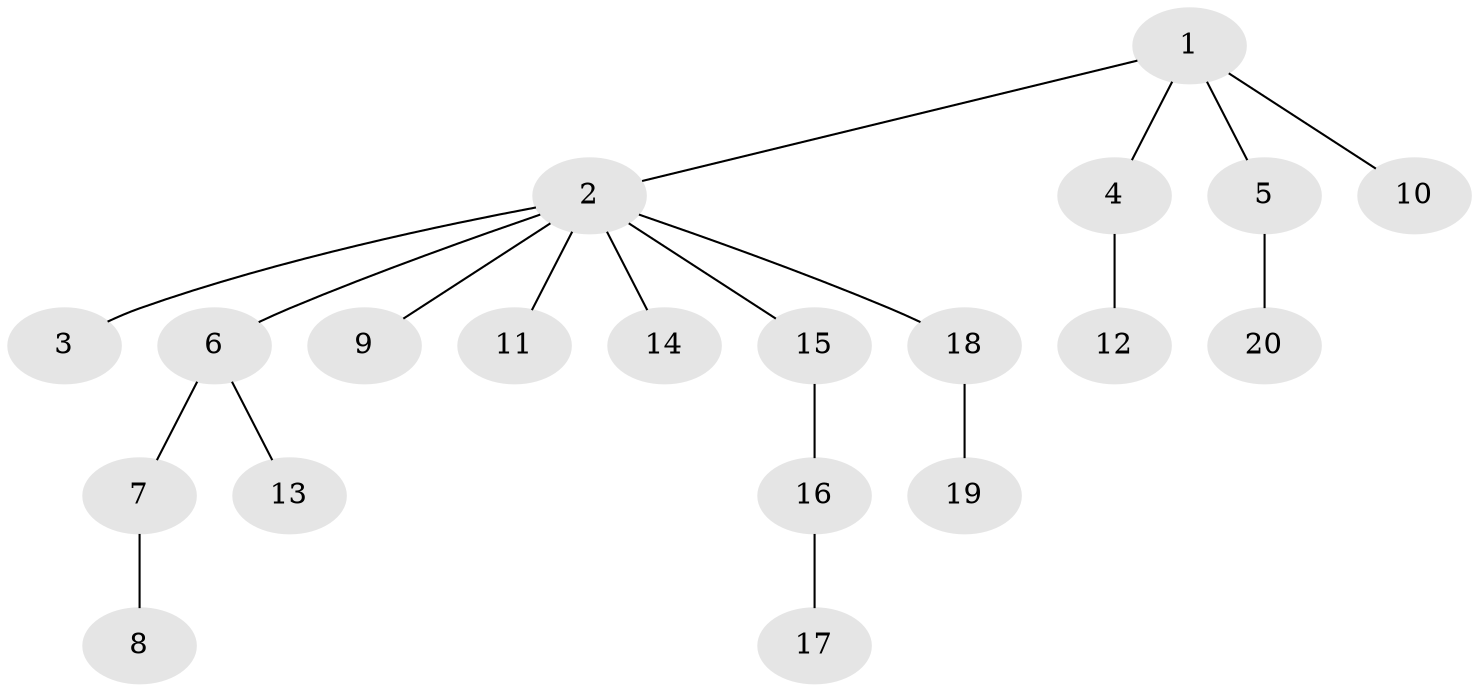 // original degree distribution, {6: 0.015151515151515152, 5: 0.015151515151515152, 3: 0.16666666666666666, 2: 0.2727272727272727, 4: 0.07575757575757576, 1: 0.45454545454545453}
// Generated by graph-tools (version 1.1) at 2025/51/03/04/25 22:51:41]
// undirected, 20 vertices, 19 edges
graph export_dot {
  node [color=gray90,style=filled];
  1;
  2;
  3;
  4;
  5;
  6;
  7;
  8;
  9;
  10;
  11;
  12;
  13;
  14;
  15;
  16;
  17;
  18;
  19;
  20;
  1 -- 2 [weight=1.0];
  1 -- 4 [weight=1.0];
  1 -- 5 [weight=1.0];
  1 -- 10 [weight=1.0];
  2 -- 3 [weight=1.0];
  2 -- 6 [weight=1.0];
  2 -- 9 [weight=1.0];
  2 -- 11 [weight=1.0];
  2 -- 14 [weight=1.0];
  2 -- 15 [weight=1.0];
  2 -- 18 [weight=1.0];
  4 -- 12 [weight=1.0];
  5 -- 20 [weight=1.0];
  6 -- 7 [weight=1.0];
  6 -- 13 [weight=1.0];
  7 -- 8 [weight=1.0];
  15 -- 16 [weight=1.0];
  16 -- 17 [weight=1.0];
  18 -- 19 [weight=1.0];
}
